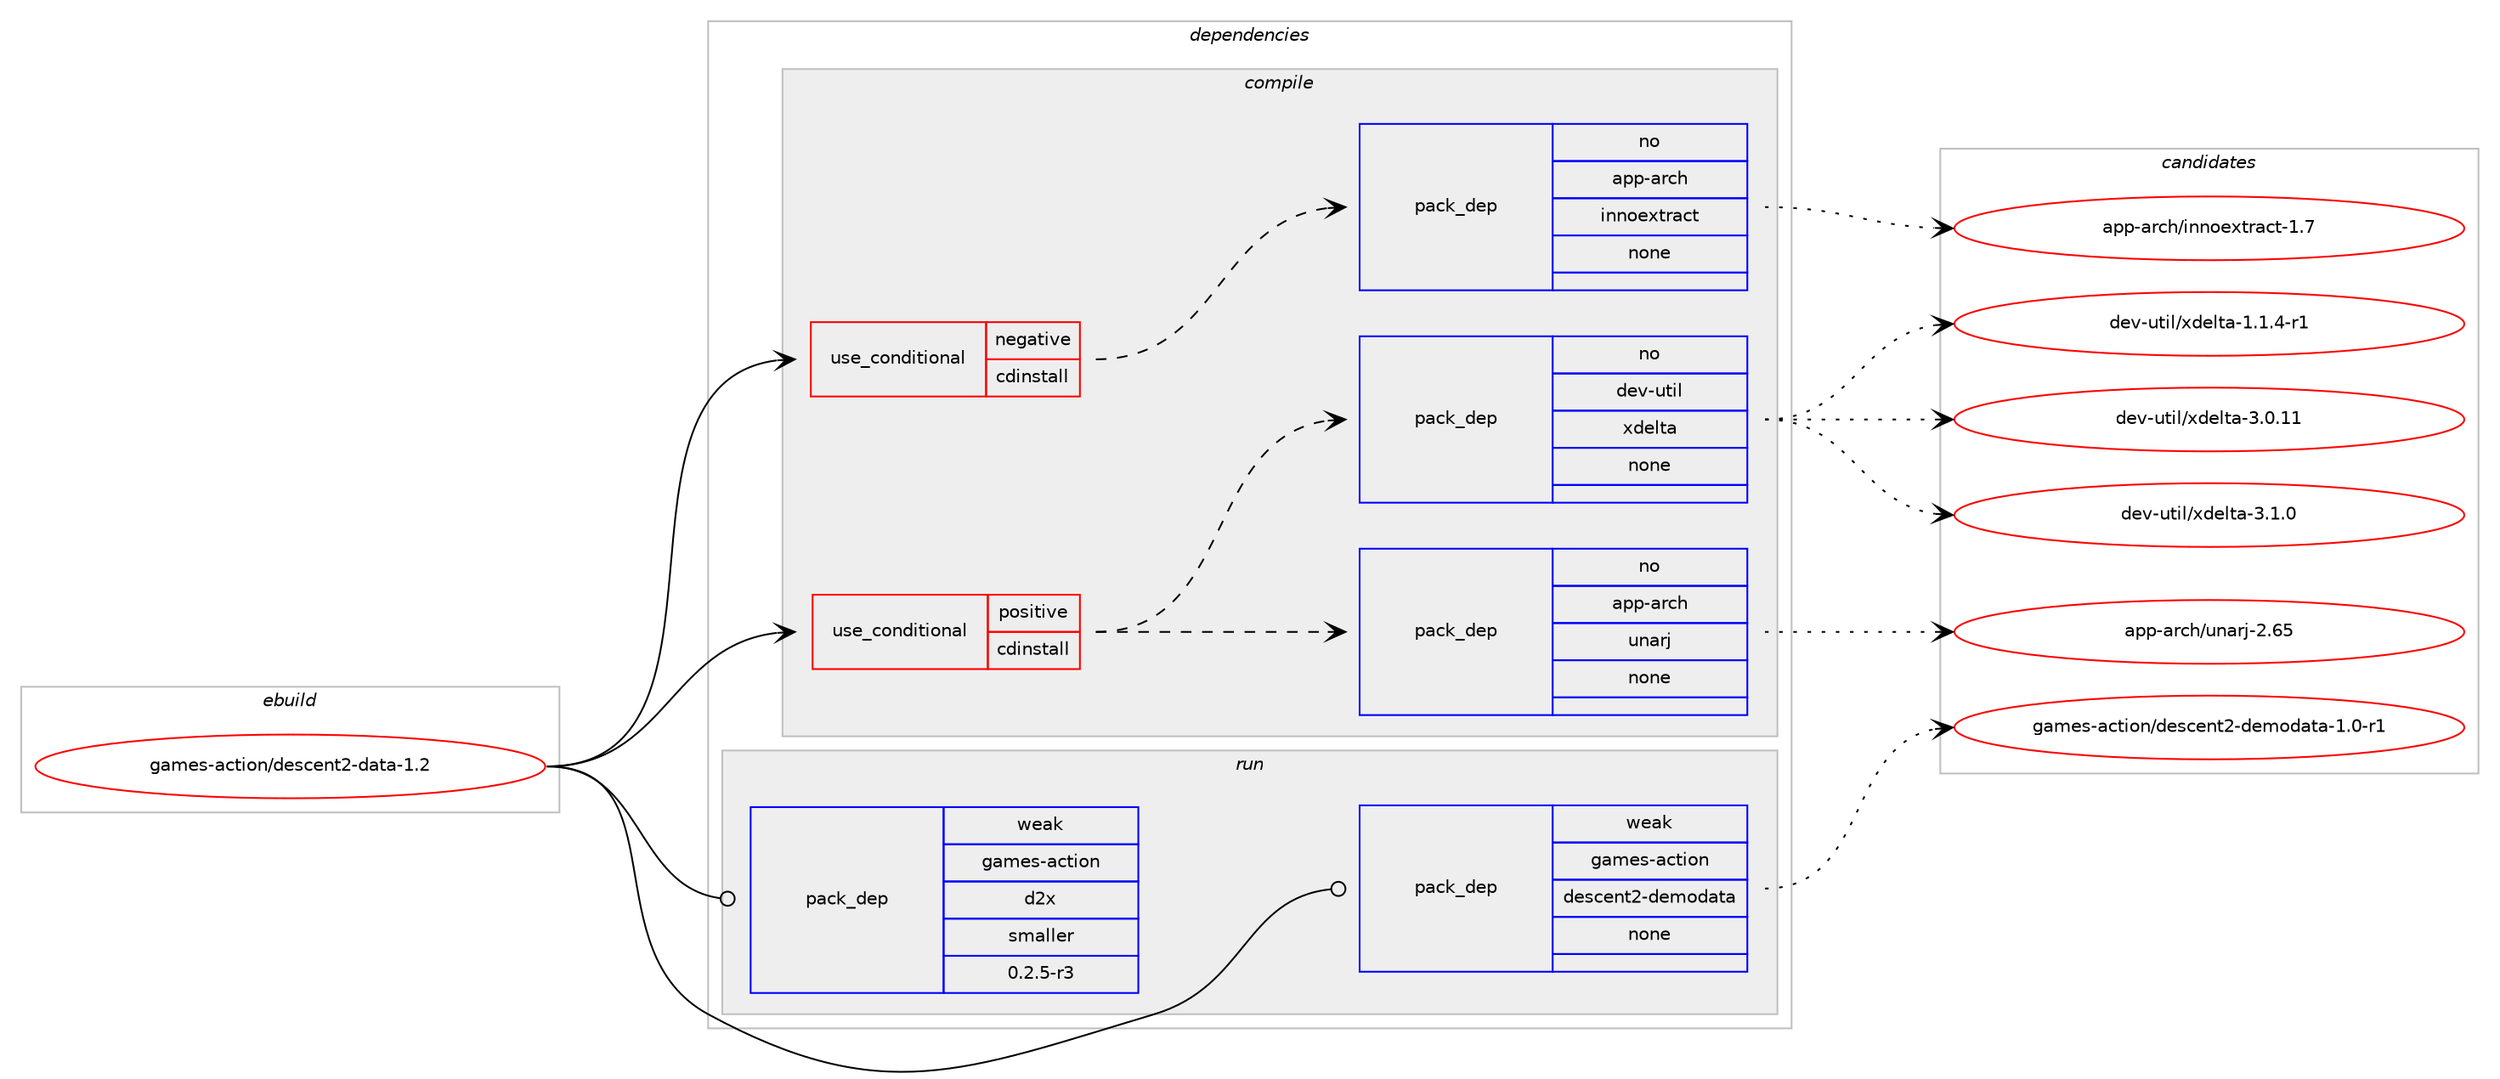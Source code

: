 digraph prolog {

# *************
# Graph options
# *************

newrank=true;
concentrate=true;
compound=true;
graph [rankdir=LR,fontname=Helvetica,fontsize=10,ranksep=1.5];#, ranksep=2.5, nodesep=0.2];
edge  [arrowhead=vee];
node  [fontname=Helvetica,fontsize=10];

# **********
# The ebuild
# **********

subgraph cluster_leftcol {
color=gray;
rank=same;
label=<<i>ebuild</i>>;
id [label="games-action/descent2-data-1.2", color=red, width=4, href="../games-action/descent2-data-1.2.svg"];
}

# ****************
# The dependencies
# ****************

subgraph cluster_midcol {
color=gray;
label=<<i>dependencies</i>>;
subgraph cluster_compile {
fillcolor="#eeeeee";
style=filled;
label=<<i>compile</i>>;
subgraph cond202 {
dependency1775 [label=<<TABLE BORDER="0" CELLBORDER="1" CELLSPACING="0" CELLPADDING="4"><TR><TD ROWSPAN="3" CELLPADDING="10">use_conditional</TD></TR><TR><TD>negative</TD></TR><TR><TD>cdinstall</TD></TR></TABLE>>, shape=none, color=red];
subgraph pack1501 {
dependency1776 [label=<<TABLE BORDER="0" CELLBORDER="1" CELLSPACING="0" CELLPADDING="4" WIDTH="220"><TR><TD ROWSPAN="6" CELLPADDING="30">pack_dep</TD></TR><TR><TD WIDTH="110">no</TD></TR><TR><TD>app-arch</TD></TR><TR><TD>innoextract</TD></TR><TR><TD>none</TD></TR><TR><TD></TD></TR></TABLE>>, shape=none, color=blue];
}
dependency1775:e -> dependency1776:w [weight=20,style="dashed",arrowhead="vee"];
}
id:e -> dependency1775:w [weight=20,style="solid",arrowhead="vee"];
subgraph cond203 {
dependency1777 [label=<<TABLE BORDER="0" CELLBORDER="1" CELLSPACING="0" CELLPADDING="4"><TR><TD ROWSPAN="3" CELLPADDING="10">use_conditional</TD></TR><TR><TD>positive</TD></TR><TR><TD>cdinstall</TD></TR></TABLE>>, shape=none, color=red];
subgraph pack1502 {
dependency1778 [label=<<TABLE BORDER="0" CELLBORDER="1" CELLSPACING="0" CELLPADDING="4" WIDTH="220"><TR><TD ROWSPAN="6" CELLPADDING="30">pack_dep</TD></TR><TR><TD WIDTH="110">no</TD></TR><TR><TD>app-arch</TD></TR><TR><TD>unarj</TD></TR><TR><TD>none</TD></TR><TR><TD></TD></TR></TABLE>>, shape=none, color=blue];
}
dependency1777:e -> dependency1778:w [weight=20,style="dashed",arrowhead="vee"];
subgraph pack1503 {
dependency1779 [label=<<TABLE BORDER="0" CELLBORDER="1" CELLSPACING="0" CELLPADDING="4" WIDTH="220"><TR><TD ROWSPAN="6" CELLPADDING="30">pack_dep</TD></TR><TR><TD WIDTH="110">no</TD></TR><TR><TD>dev-util</TD></TR><TR><TD>xdelta</TD></TR><TR><TD>none</TD></TR><TR><TD></TD></TR></TABLE>>, shape=none, color=blue];
}
dependency1777:e -> dependency1779:w [weight=20,style="dashed",arrowhead="vee"];
}
id:e -> dependency1777:w [weight=20,style="solid",arrowhead="vee"];
}
subgraph cluster_compileandrun {
fillcolor="#eeeeee";
style=filled;
label=<<i>compile and run</i>>;
}
subgraph cluster_run {
fillcolor="#eeeeee";
style=filled;
label=<<i>run</i>>;
subgraph pack1504 {
dependency1780 [label=<<TABLE BORDER="0" CELLBORDER="1" CELLSPACING="0" CELLPADDING="4" WIDTH="220"><TR><TD ROWSPAN="6" CELLPADDING="30">pack_dep</TD></TR><TR><TD WIDTH="110">weak</TD></TR><TR><TD>games-action</TD></TR><TR><TD>d2x</TD></TR><TR><TD>smaller</TD></TR><TR><TD>0.2.5-r3</TD></TR></TABLE>>, shape=none, color=blue];
}
id:e -> dependency1780:w [weight=20,style="solid",arrowhead="odot"];
subgraph pack1505 {
dependency1781 [label=<<TABLE BORDER="0" CELLBORDER="1" CELLSPACING="0" CELLPADDING="4" WIDTH="220"><TR><TD ROWSPAN="6" CELLPADDING="30">pack_dep</TD></TR><TR><TD WIDTH="110">weak</TD></TR><TR><TD>games-action</TD></TR><TR><TD>descent2-demodata</TD></TR><TR><TD>none</TD></TR><TR><TD></TD></TR></TABLE>>, shape=none, color=blue];
}
id:e -> dependency1781:w [weight=20,style="solid",arrowhead="odot"];
}
}

# **************
# The candidates
# **************

subgraph cluster_choices {
rank=same;
color=gray;
label=<<i>candidates</i>>;

subgraph choice1501 {
color=black;
nodesep=1;
choice9711211245971149910447105110110111101120116114979911645494655 [label="app-arch/innoextract-1.7", color=red, width=4,href="../app-arch/innoextract-1.7.svg"];
dependency1776:e -> choice9711211245971149910447105110110111101120116114979911645494655:w [style=dotted,weight="100"];
}
subgraph choice1502 {
color=black;
nodesep=1;
choice9711211245971149910447117110971141064550465453 [label="app-arch/unarj-2.65", color=red, width=4,href="../app-arch/unarj-2.65.svg"];
dependency1778:e -> choice9711211245971149910447117110971141064550465453:w [style=dotted,weight="100"];
}
subgraph choice1503 {
color=black;
nodesep=1;
choice1001011184511711610510847120100101108116974549464946524511449 [label="dev-util/xdelta-1.1.4-r1", color=red, width=4,href="../dev-util/xdelta-1.1.4-r1.svg"];
choice10010111845117116105108471201001011081169745514648464949 [label="dev-util/xdelta-3.0.11", color=red, width=4,href="../dev-util/xdelta-3.0.11.svg"];
choice100101118451171161051084712010010110811697455146494648 [label="dev-util/xdelta-3.1.0", color=red, width=4,href="../dev-util/xdelta-3.1.0.svg"];
dependency1779:e -> choice1001011184511711610510847120100101108116974549464946524511449:w [style=dotted,weight="100"];
dependency1779:e -> choice10010111845117116105108471201001011081169745514648464949:w [style=dotted,weight="100"];
dependency1779:e -> choice100101118451171161051084712010010110811697455146494648:w [style=dotted,weight="100"];
}
subgraph choice1504 {
color=black;
nodesep=1;
}
subgraph choice1505 {
color=black;
nodesep=1;
choice10397109101115459799116105111110471001011159910111011650451001011091111009711697454946484511449 [label="games-action/descent2-demodata-1.0-r1", color=red, width=4,href="../games-action/descent2-demodata-1.0-r1.svg"];
dependency1781:e -> choice10397109101115459799116105111110471001011159910111011650451001011091111009711697454946484511449:w [style=dotted,weight="100"];
}
}

}
